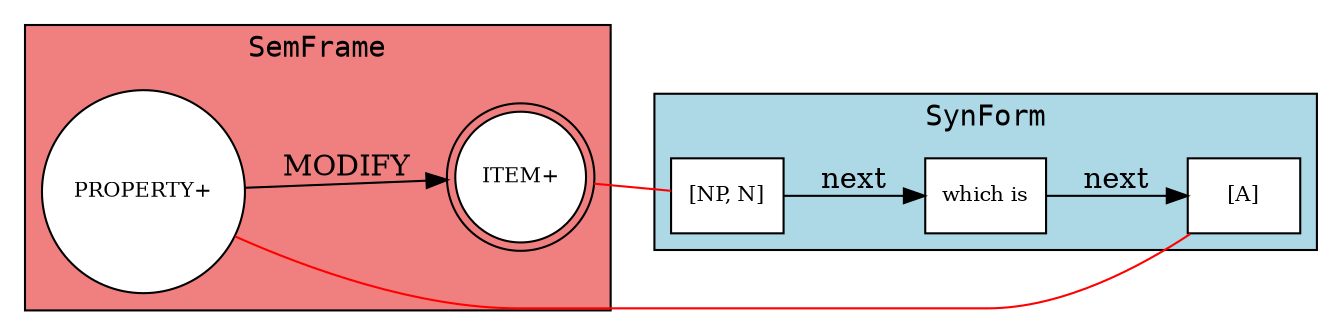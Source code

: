 digraph G {
rankdir=LR;
fontname=consolas;
subgraph cluster_SemFrame {
bgcolor=lightcoral;
label=SemFrame;
OBJ [style=filled, fontsize=10, fillcolor=white, color=black, shape=doublecircle, label="ITEM+"];
ATTR [style=filled, fontsize=10, fillcolor=white, color=black, shape=circle, label="PROPERTY+"];
ATTR -> OBJ  [label=MODIFY];
}

subgraph cluster_SynForm {
bgcolor=lightblue;
label=SynForm;
S1 [shape=box, fontsize=10, style=filled, fillcolor=white, label="[NP, N]"];
S2 [shape=box, fontsize=10, style=filled, fillcolor=white, label="which is"];
S1 -> S2  [label=next];
S3 [shape=box, fontsize=10, style=filled, fillcolor=white, label="[A]"];
S2 -> S3  [label=next];
}

OBJ -> S1  [color=red, dir=none, penwidth=1];
ATTR -> S3  [color=red, dir=none, penwidth=1];
}
